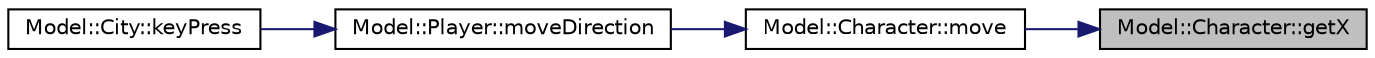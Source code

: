 digraph "Model::Character::getX"
{
 // LATEX_PDF_SIZE
  edge [fontname="Helvetica",fontsize="10",labelfontname="Helvetica",labelfontsize="10"];
  node [fontname="Helvetica",fontsize="10",shape=record];
  rankdir="RL";
  Node1 [label="Model::Character::getX",height=0.2,width=0.4,color="black", fillcolor="grey75", style="filled", fontcolor="black",tooltip="getX"];
  Node1 -> Node2 [dir="back",color="midnightblue",fontsize="10",style="solid",fontname="Helvetica"];
  Node2 [label="Model::Character::move",height=0.2,width=0.4,color="black", fillcolor="white", style="filled",URL="$class_model_1_1_character.html#a3e2170617c4eb463826a7362158ef650",tooltip="move the item on the map with axis multipliers"];
  Node2 -> Node3 [dir="back",color="midnightblue",fontsize="10",style="solid",fontname="Helvetica"];
  Node3 [label="Model::Player::moveDirection",height=0.2,width=0.4,color="black", fillcolor="white", style="filled",URL="$class_model_1_1_player.html#abc93ae7810a5a346923078dffc5c6aaa",tooltip="moveDirection"];
  Node3 -> Node4 [dir="back",color="midnightblue",fontsize="10",style="solid",fontname="Helvetica"];
  Node4 [label="Model::City::keyPress",height=0.2,width=0.4,color="black", fillcolor="white", style="filled",URL="$class_model_1_1_city.html#aed16c5162f7695a6304754702244101b",tooltip="keyPress"];
}
